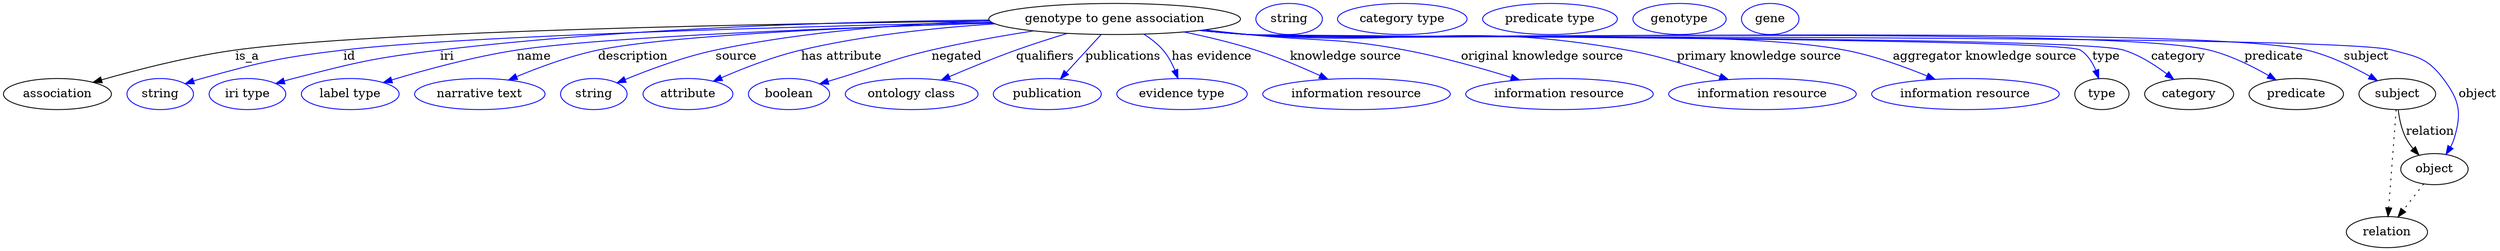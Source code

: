 digraph {
	graph [bb="0,0,2884.4,283"];
	node [label="\N"];
	"genotype to gene association"	[height=0.5,
		label="genotype to gene association",
		pos="1284.4,265",
		width=4.0441];
	association	[height=0.5,
		pos="62.394,178",
		width=1.7332];
	"genotype to gene association" -> association	[label=is_a,
		lp="282.39,221.5",
		pos="e,103.74,191.67 1139.8,262.65 900.52,259.79 432.21,251.46 268.39,229 214.84,221.66 154.92,206.28 113.57,194.5"];
	id	[color=blue,
		height=0.5,
		label=string,
		pos="181.39,178",
		width=1.0652];
	"genotype to gene association" -> id	[color=blue,
		label=id,
		lp="400.39,221.5",
		pos="e,210.37,190.01 1141.8,261.17 927.83,256.44 533.85,245.78 393.39,229 319.57,220.18 301.06,215.79 229.39,196 226.28,195.14 223.08,\
194.18 219.89,193.17",
		style=solid];
	iri	[color=blue,
		height=0.5,
		label="iri type",
		pos="282.39,178",
		width=1.2277];
	"genotype to gene association" -> iri	[color=blue,
		label=iri,
		lp="513.39,221.5",
		pos="e,315.3,190.22 1138.9,263.83 981.99,262.16 725.19,255.13 505.39,229 428.97,219.91 409.95,215.12 335.39,196 332.02,195.13 328.54,\
194.17 325.05,193.16",
		style=solid];
	name	[color=blue,
		height=0.5,
		label="label type",
		pos="401.39,178",
		width=1.5707];
	"genotype to gene association" -> name	[color=blue,
		label=name,
		lp="614.39,221.5",
		pos="e,439.73,191.39 1144,260.24 973.59,255.09 696.51,244.65 594.39,229 544.3,221.32 488.37,206.07 449.67,194.42",
		style=solid];
	description	[color=blue,
		height=0.5,
		label="narrative text",
		pos="551.39,178",
		width=2.0943];
	"genotype to gene association" -> description	[color=blue,
		label=description,
		lp="727.89,221.5",
		pos="e,584.4,194.25 1143.2,260.49 994.68,255.95 771.18,246.46 687.39,229 655.04,222.26 620.08,209.27 593.71,198.22",
		style=solid];
	source	[color=blue,
		height=0.5,
		label=string,
		pos="683.39,178",
		width=1.0652];
	"genotype to gene association" -> source	[color=blue,
		label=source,
		lp="846.39,221.5",
		pos="e,710.19,191.1 1139.6,262.98 1047.9,259.89 927.13,251.32 822.39,229 786.38,221.32 747.04,206.53 719.44,195.02",
		style=solid];
	"has attribute"	[color=blue,
		height=0.5,
		label=attribute,
		pos="791.39,178",
		width=1.4443];
	"genotype to gene association" -> "has attribute"	[color=blue,
		label="has attribute",
		lp="968.39,221.5",
		pos="e,820.87,192.99 1145.5,259.43 1077.3,254.97 994.26,246.19 921.39,229 889.78,221.54 855.54,208.14 830.15,197.09",
		style=solid];
	negated	[color=blue,
		height=0.5,
		label=boolean,
		pos="908.39,178",
		width=1.2999];
	"genotype to gene association" -> negated	[color=blue,
		label=negated,
		lp="1101.4,221.5",
		pos="e,943.59,189.91 1190.5,251.19 1153.5,245.44 1110.7,237.93 1072.4,229 1023.1,217.52 1011.8,210.81 963.39,196 960.09,194.99 956.68,\
193.94 953.25,192.89",
		style=solid];
	qualifiers	[color=blue,
		height=0.5,
		label="ontology class",
		pos="1049.4,178",
		width=2.1304];
	"genotype to gene association" -> qualifiers	[color=blue,
		label=qualifiers,
		lp="1203.9,221.5",
		pos="e,1083.7,194.2 1229.5,248.3 1210.7,242.6 1189.5,235.86 1170.4,229 1144.5,219.69 1116,207.99 1093.2,198.25",
		style=solid];
	publications	[color=blue,
		height=0.5,
		label=publication,
		pos="1206.4,178",
		width=1.7332];
	"genotype to gene association" -> publications	[color=blue,
		label=publications,
		lp="1294.4,221.5",
		pos="e,1221.6,195.6 1268.6,246.8 1257.1,234.31 1241.5,217.24 1228.7,203.35",
		style=solid];
	"has evidence"	[color=blue,
		height=0.5,
		label="evidence type",
		pos="1362.4,178",
		width=2.0943];
	"genotype to gene association" -> "has evidence"	[color=blue,
		label="has evidence",
		lp="1396.9,221.5",
		pos="e,1357.7,196.17 1318.3,247.32 1326.3,242.25 1334.2,236.11 1340.4,229 1346.2,222.27 1350.7,213.76 1354.1,205.67",
		style=solid];
	"knowledge source"	[color=blue,
		height=0.5,
		label="information resource",
		pos="1564.4,178",
		width=3.015];
	"genotype to gene association" -> "knowledge source"	[color=blue,
		label="knowledge source",
		lp="1551.9,221.5",
		pos="e,1531.3,195.19 1364.8,249.94 1391.4,244.44 1420.9,237.42 1447.4,229 1472.7,220.96 1500,209.44 1521.9,199.49",
		style=solid];
	"original knowledge source"	[color=blue,
		height=0.5,
		label="information resource",
		pos="1799.4,178",
		width=3.015];
	"genotype to gene association" -> "original knowledge source"	[color=blue,
		label="original knowledge source",
		lp="1779.4,221.5",
		pos="e,1753.2,194.29 1388.6,252.42 1405.6,250.58 1423,248.72 1439.4,247 1519.8,238.59 1540.9,243.93 1620.4,229 1662.3,221.13 1708.6,208.07 \
1743.6,197.27",
		style=solid];
	"primary knowledge source"	[color=blue,
		height=0.5,
		label="information resource",
		pos="2034.4,178",
		width=3.015];
	"genotype to gene association" -> "primary knowledge source"	[color=blue,
		label="primary knowledge source",
		lp="2030.4,221.5",
		pos="e,1994.8,194.86 1385.2,251.94 1403.2,250.07 1421.8,248.32 1439.4,247 1633.7,232.37 1685.5,262.86 1877.4,229 1914.4,222.47 1954.7,\
209.49 1985.3,198.39",
		style=solid];
	"aggregator knowledge source"	[color=blue,
		height=0.5,
		label="information resource",
		pos="2269.4,178",
		width=3.015];
	"genotype to gene association" -> "aggregator knowledge source"	[color=blue,
		label="aggregator knowledge source",
		lp="2291.9,221.5",
		pos="e,2234.3,195.05 1383.9,251.85 1402.3,249.95 1421.4,248.22 1439.4,247 1592.4,236.63 1978.6,257.15 2129.4,229 2162.3,222.86 2197.7,\
210.13 2224.7,199.05",
		style=solid];
	type	[height=0.5,
		pos="2427.4,178",
		width=0.86659];
	"genotype to gene association" -> type	[color=blue,
		label=type,
		lp="2432.4,221.5",
		pos="e,2423.7,196.03 1383.5,251.78 1402.1,249.88 1421.3,248.16 1439.4,247 1466.1,245.29 2379.8,243.28 2402.4,229 2410.8,223.68 2416.5,\
214.56 2420.3,205.56",
		style=solid];
	category	[height=0.5,
		pos="2528.4,178",
		width=1.4263];
	"genotype to gene association" -> category	[color=blue,
		label=category,
		lp="2515.9,221.5",
		pos="e,2510.6,194.99 1383.5,251.77 1402.1,249.86 1421.3,248.15 1439.4,247 1495.6,243.43 2398.6,245.63 2452.4,229 2470.6,223.36 2488.6,\
211.89 2502.5,201.36",
		style=solid];
	predicate	[height=0.5,
		pos="2652.4,178",
		width=1.5165];
	"genotype to gene association" -> predicate	[color=blue,
		label=predicate,
		lp="2626.4,221.5",
		pos="e,2629.1,194.3 1383.5,251.74 1402,249.84 1421.3,248.14 1439.4,247 1562.7,239.26 2431.3,258.13 2551.4,229 2575.9,223.07 2601.2,210.47 \
2620.4,199.41",
		style=solid];
	subject	[height=0.5,
		pos="2769.4,178",
		width=1.2277];
	"genotype to gene association" -> subject	[color=blue,
		label=subject,
		lp="2733.4,221.5",
		pos="e,2746.3,193.59 1383.1,251.76 1401.8,249.85 1421.2,248.13 1439.4,247 1575.3,238.57 2531.8,259.97 2664.4,229 2690.3,222.94 2717.4,\
209.87 2737.5,198.61",
		style=solid];
	object	[height=0.5,
		pos="2812.4,91",
		width=1.0832];
	"genotype to gene association" -> object	[color=blue,
		label=object,
		lp="2862.4,178",
		pos="e,2825.8,108.09 1383.1,251.75 1401.8,249.83 1421.2,248.12 1439.4,247 1512.8,242.48 2692.3,248.04 2763.4,229 2792.4,221.22 2804.2,\
219.95 2822.4,196 2841.2,171.13 2844.3,156.9 2835.4,127 2834.4,123.55 2832.9,120.13 2831.1,116.85",
		style=solid];
	association_type	[color=blue,
		height=0.5,
		label=string,
		pos="1486.4,265",
		width=1.0652];
	association_category	[color=blue,
		height=0.5,
		label="category type",
		pos="1617.4,265",
		width=2.0762];
	"genotype to gene association_predicate"	[color=blue,
		height=0.5,
		label="predicate type",
		pos="1788.4,265",
		width=2.1665];
	subject -> object	[label=relation,
		lp="2807.4,134.5",
		pos="e,2794.5,107.23 2770.5,159.55 2771.7,149.57 2774.2,137.07 2779.4,127 2781.6,122.68 2784.5,118.52 2787.7,114.66"];
	relation	[height=0.5,
		pos="2757.4,18",
		width=1.2999];
	subject -> relation	[pos="e,2758.7,36.188 2768.1,159.79 2766,132.48 2762,78.994 2759.5,46.38",
		style=dotted];
	"genotype to gene association_subject"	[color=blue,
		height=0.5,
		label=genotype,
		pos="1938.4,265",
		width=1.4985];
	object -> relation	[pos="e,2770.2,35.54 2799.9,73.889 2793,64.939 2784.2,53.617 2776.4,43.584",
		style=dotted];
	"genotype to gene association_object"	[color=blue,
		height=0.5,
		label=gene,
		pos="2043.4,265",
		width=0.92075];
}
